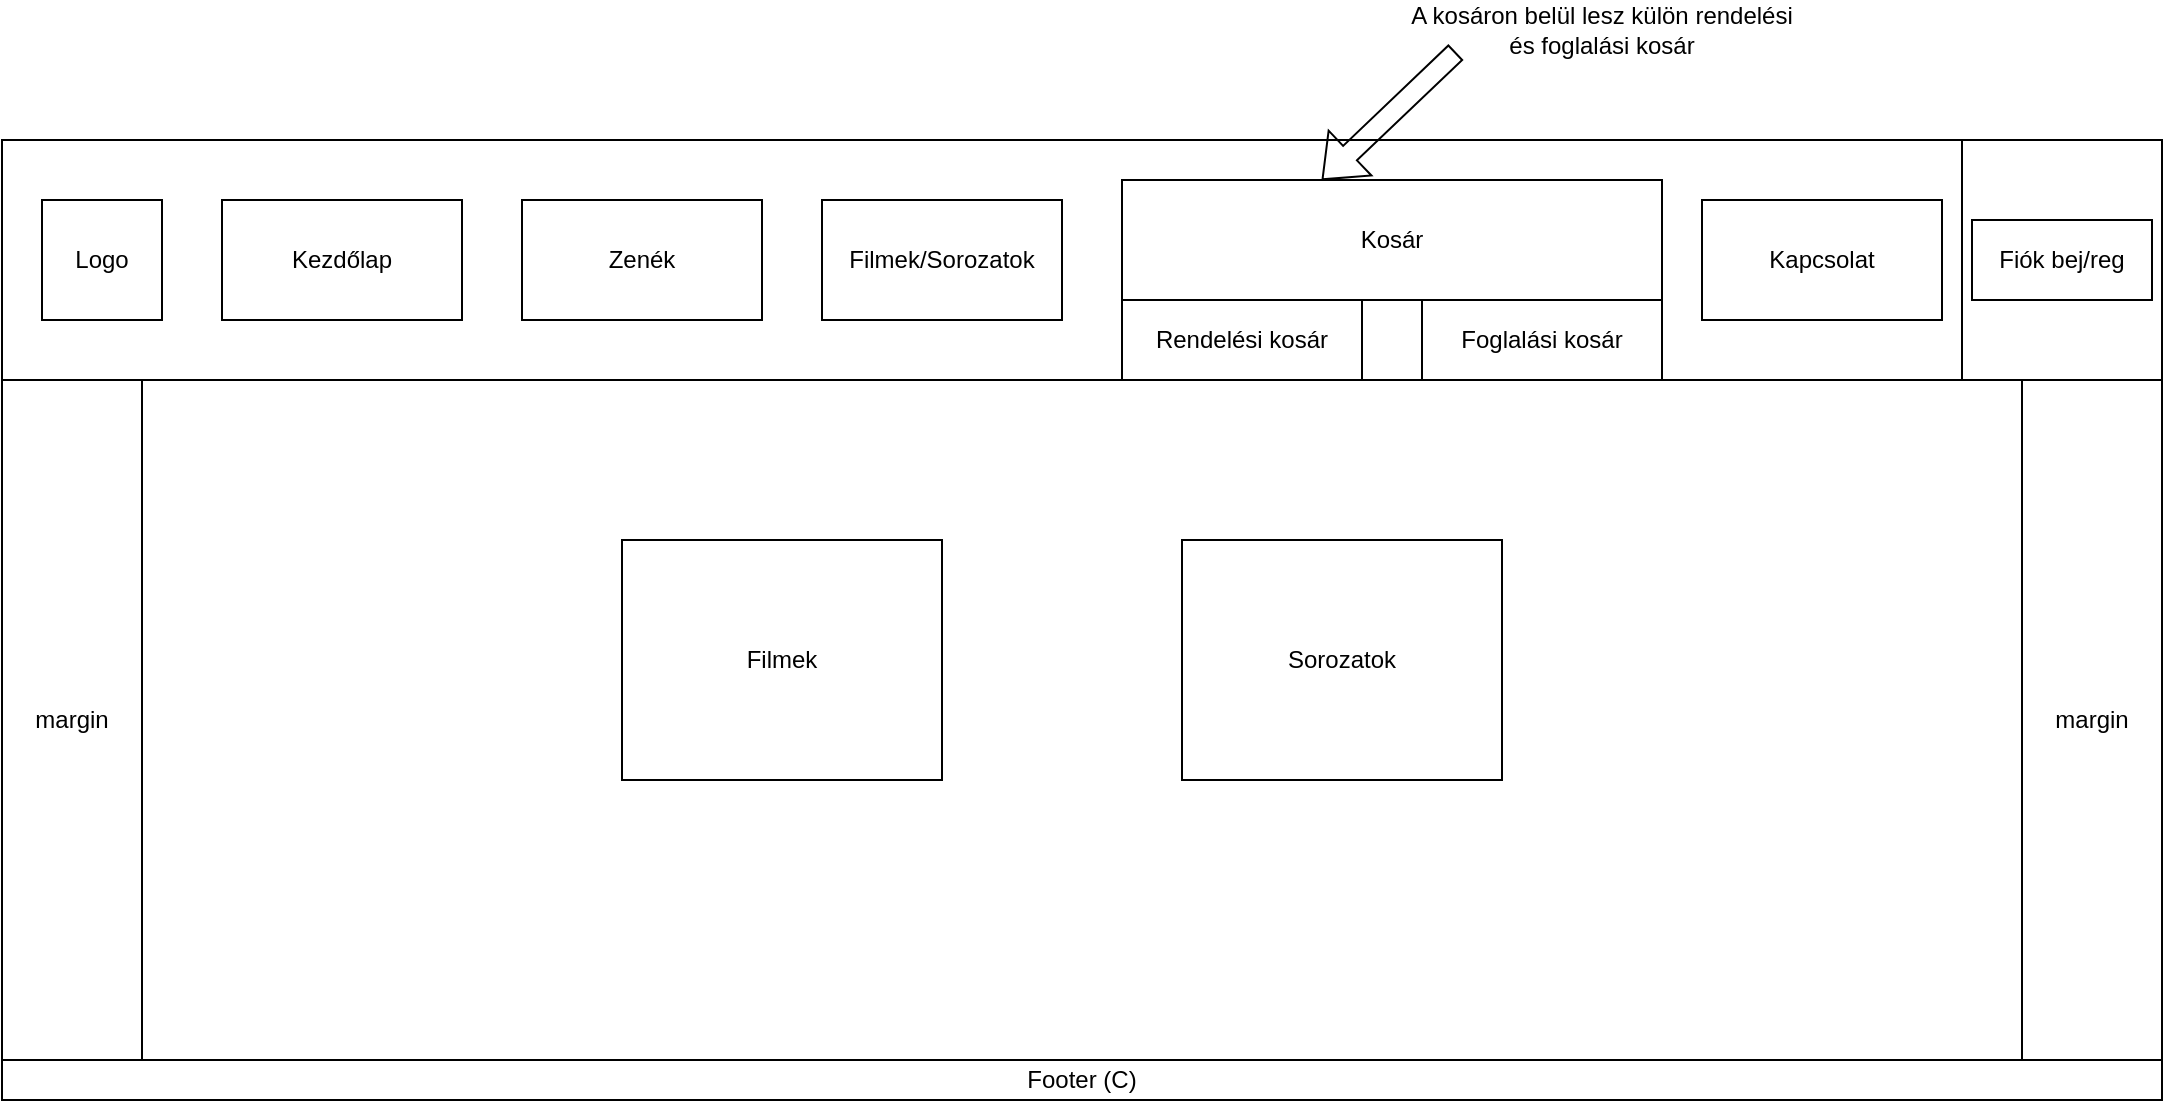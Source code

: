 <mxfile version="26.2.9">
  <diagram name="1 oldal" id="ZRo3TNaSbQ_DCoS2osNK">
    <mxGraphModel dx="2414" dy="834" grid="1" gridSize="10" guides="1" tooltips="1" connect="1" arrows="1" fold="1" page="1" pageScale="1" pageWidth="827" pageHeight="1169" math="0" shadow="0">
      <root>
        <mxCell id="0" />
        <mxCell id="1" parent="0" />
        <mxCell id="ND5cs1ynHQCrha36b8v5-1" value="" style="rounded=0;whiteSpace=wrap;html=1;" vertex="1" parent="1">
          <mxGeometry x="-470" y="300" width="1080" height="480" as="geometry" />
        </mxCell>
        <mxCell id="ND5cs1ynHQCrha36b8v5-2" value="" style="rounded=0;whiteSpace=wrap;html=1;" vertex="1" parent="1">
          <mxGeometry x="-470" y="300" width="1080" height="120" as="geometry" />
        </mxCell>
        <mxCell id="ND5cs1ynHQCrha36b8v5-3" style="edgeStyle=orthogonalEdgeStyle;rounded=0;orthogonalLoop=1;jettySize=auto;html=1;exitX=0.5;exitY=0;exitDx=0;exitDy=0;" edge="1" parent="1" source="ND5cs1ynHQCrha36b8v5-4">
          <mxGeometry relative="1" as="geometry">
            <mxPoint x="70" y="760" as="targetPoint" />
          </mxGeometry>
        </mxCell>
        <mxCell id="ND5cs1ynHQCrha36b8v5-4" value="" style="rounded=0;whiteSpace=wrap;html=1;" vertex="1" parent="1">
          <mxGeometry x="-470" y="760" width="1080" height="20" as="geometry" />
        </mxCell>
        <mxCell id="ND5cs1ynHQCrha36b8v5-5" value="" style="rounded=0;whiteSpace=wrap;html=1;" vertex="1" parent="1">
          <mxGeometry x="510" y="300" width="100" height="120" as="geometry" />
        </mxCell>
        <mxCell id="ND5cs1ynHQCrha36b8v5-6" value="" style="rounded=0;whiteSpace=wrap;html=1;" vertex="1" parent="1">
          <mxGeometry x="-360" y="330" width="120" height="60" as="geometry" />
        </mxCell>
        <mxCell id="ND5cs1ynHQCrha36b8v5-7" value="" style="rounded=0;whiteSpace=wrap;html=1;" vertex="1" parent="1">
          <mxGeometry x="240" y="360" width="120" height="60" as="geometry" />
        </mxCell>
        <mxCell id="ND5cs1ynHQCrha36b8v5-8" value="" style="rounded=0;whiteSpace=wrap;html=1;" vertex="1" parent="1">
          <mxGeometry x="-210" y="330" width="120" height="60" as="geometry" />
        </mxCell>
        <mxCell id="ND5cs1ynHQCrha36b8v5-9" value="" style="rounded=0;whiteSpace=wrap;html=1;" vertex="1" parent="1">
          <mxGeometry x="90" y="360" width="120" height="60" as="geometry" />
        </mxCell>
        <mxCell id="ND5cs1ynHQCrha36b8v5-10" value="" style="rounded=0;whiteSpace=wrap;html=1;" vertex="1" parent="1">
          <mxGeometry x="-60" y="330" width="120" height="60" as="geometry" />
        </mxCell>
        <mxCell id="ND5cs1ynHQCrha36b8v5-11" value="" style="rounded=0;whiteSpace=wrap;html=1;" vertex="1" parent="1">
          <mxGeometry x="-400" y="420" width="940" height="340" as="geometry" />
        </mxCell>
        <mxCell id="ND5cs1ynHQCrha36b8v5-12" value="Kezdőlap" style="text;html=1;align=center;verticalAlign=middle;whiteSpace=wrap;rounded=0;" vertex="1" parent="1">
          <mxGeometry x="-360" y="330" width="120" height="60" as="geometry" />
        </mxCell>
        <mxCell id="ND5cs1ynHQCrha36b8v5-13" value="" style="rounded=0;whiteSpace=wrap;html=1;" vertex="1" parent="1">
          <mxGeometry x="-450" y="330" width="60" height="60" as="geometry" />
        </mxCell>
        <mxCell id="ND5cs1ynHQCrha36b8v5-14" value="&lt;div&gt;Logo&lt;/div&gt;" style="text;html=1;align=center;verticalAlign=middle;whiteSpace=wrap;rounded=0;" vertex="1" parent="1">
          <mxGeometry x="-450" y="330" width="60" height="60" as="geometry" />
        </mxCell>
        <mxCell id="ND5cs1ynHQCrha36b8v5-15" value="Zenék" style="text;html=1;align=center;verticalAlign=middle;whiteSpace=wrap;rounded=0;" vertex="1" parent="1">
          <mxGeometry x="-210" y="330" width="120" height="60" as="geometry" />
        </mxCell>
        <mxCell id="ND5cs1ynHQCrha36b8v5-16" value="Filmek/Sorozatok" style="text;html=1;align=center;verticalAlign=middle;whiteSpace=wrap;rounded=0;" vertex="1" parent="1">
          <mxGeometry x="-60" y="330" width="120" height="60" as="geometry" />
        </mxCell>
        <mxCell id="ND5cs1ynHQCrha36b8v5-17" value="Rendelési kosár" style="text;html=1;align=center;verticalAlign=middle;whiteSpace=wrap;rounded=0;" vertex="1" parent="1">
          <mxGeometry x="90" y="370" width="120" height="60" as="geometry" />
        </mxCell>
        <mxCell id="ND5cs1ynHQCrha36b8v5-18" value="Footer (C)" style="text;html=1;align=center;verticalAlign=middle;whiteSpace=wrap;rounded=0;" vertex="1" parent="1">
          <mxGeometry x="-470" y="760" width="1080" height="20" as="geometry" />
        </mxCell>
        <mxCell id="ND5cs1ynHQCrha36b8v5-19" value="margin" style="text;html=1;align=center;verticalAlign=middle;whiteSpace=wrap;rounded=0;" vertex="1" parent="1">
          <mxGeometry x="-470" y="420" width="70" height="340" as="geometry" />
        </mxCell>
        <mxCell id="ND5cs1ynHQCrha36b8v5-20" value="margin" style="text;html=1;align=center;verticalAlign=middle;whiteSpace=wrap;rounded=0;" vertex="1" parent="1">
          <mxGeometry x="540" y="420" width="70" height="340" as="geometry" />
        </mxCell>
        <mxCell id="ND5cs1ynHQCrha36b8v5-21" value="Fiók bej/reg" style="rounded=0;whiteSpace=wrap;html=1;" vertex="1" parent="1">
          <mxGeometry x="515" y="340" width="90" height="40" as="geometry" />
        </mxCell>
        <mxCell id="ND5cs1ynHQCrha36b8v5-22" value="" style="rounded=0;whiteSpace=wrap;html=1;" vertex="1" parent="1">
          <mxGeometry x="380" y="330" width="120" height="60" as="geometry" />
        </mxCell>
        <mxCell id="ND5cs1ynHQCrha36b8v5-23" value="Kapcsolat" style="text;html=1;align=center;verticalAlign=middle;whiteSpace=wrap;rounded=0;" vertex="1" parent="1">
          <mxGeometry x="380" y="330" width="120" height="60" as="geometry" />
        </mxCell>
        <mxCell id="ND5cs1ynHQCrha36b8v5-24" value="Foglalási kosár" style="text;html=1;align=center;verticalAlign=middle;whiteSpace=wrap;rounded=0;" vertex="1" parent="1">
          <mxGeometry x="240" y="370" width="120" height="60" as="geometry" />
        </mxCell>
        <mxCell id="ND5cs1ynHQCrha36b8v5-25" value="Kosár" style="rounded=0;whiteSpace=wrap;html=1;" vertex="1" parent="1">
          <mxGeometry x="90" y="320" width="270" height="60" as="geometry" />
        </mxCell>
        <mxCell id="ND5cs1ynHQCrha36b8v5-26" value="A kosáron belül lesz külön rendelési és foglalási kosár" style="text;html=1;align=center;verticalAlign=middle;whiteSpace=wrap;rounded=0;" vertex="1" parent="1">
          <mxGeometry x="230" y="230" width="200" height="30" as="geometry" />
        </mxCell>
        <mxCell id="ND5cs1ynHQCrha36b8v5-27" value="" style="endArrow=classic;html=1;rounded=0;entryX=0.37;entryY=0;entryDx=0;entryDy=0;shape=flexArrow;entryPerimeter=0;exitX=0.135;exitY=0.867;exitDx=0;exitDy=0;exitPerimeter=0;" edge="1" parent="1" source="ND5cs1ynHQCrha36b8v5-26" target="ND5cs1ynHQCrha36b8v5-25">
          <mxGeometry width="50" height="50" relative="1" as="geometry">
            <mxPoint x="110" y="280" as="sourcePoint" />
            <mxPoint x="-10" y="360" as="targetPoint" />
          </mxGeometry>
        </mxCell>
        <mxCell id="ND5cs1ynHQCrha36b8v5-30" value="Filmek" style="rounded=0;whiteSpace=wrap;html=1;" vertex="1" parent="1">
          <mxGeometry x="-160" y="500" width="160" height="120" as="geometry" />
        </mxCell>
        <mxCell id="ND5cs1ynHQCrha36b8v5-31" value="Sorozatok" style="rounded=0;whiteSpace=wrap;html=1;" vertex="1" parent="1">
          <mxGeometry x="120" y="500" width="160" height="120" as="geometry" />
        </mxCell>
      </root>
    </mxGraphModel>
  </diagram>
</mxfile>
